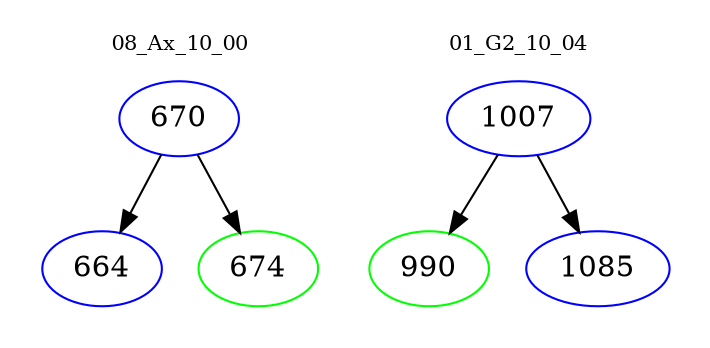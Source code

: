 digraph{
subgraph cluster_0 {
color = white
label = "08_Ax_10_00";
fontsize=10;
T0_670 [label="670", color="blue"]
T0_670 -> T0_664 [color="black"]
T0_664 [label="664", color="blue"]
T0_670 -> T0_674 [color="black"]
T0_674 [label="674", color="green"]
}
subgraph cluster_1 {
color = white
label = "01_G2_10_04";
fontsize=10;
T1_1007 [label="1007", color="blue"]
T1_1007 -> T1_990 [color="black"]
T1_990 [label="990", color="green"]
T1_1007 -> T1_1085 [color="black"]
T1_1085 [label="1085", color="blue"]
}
}
